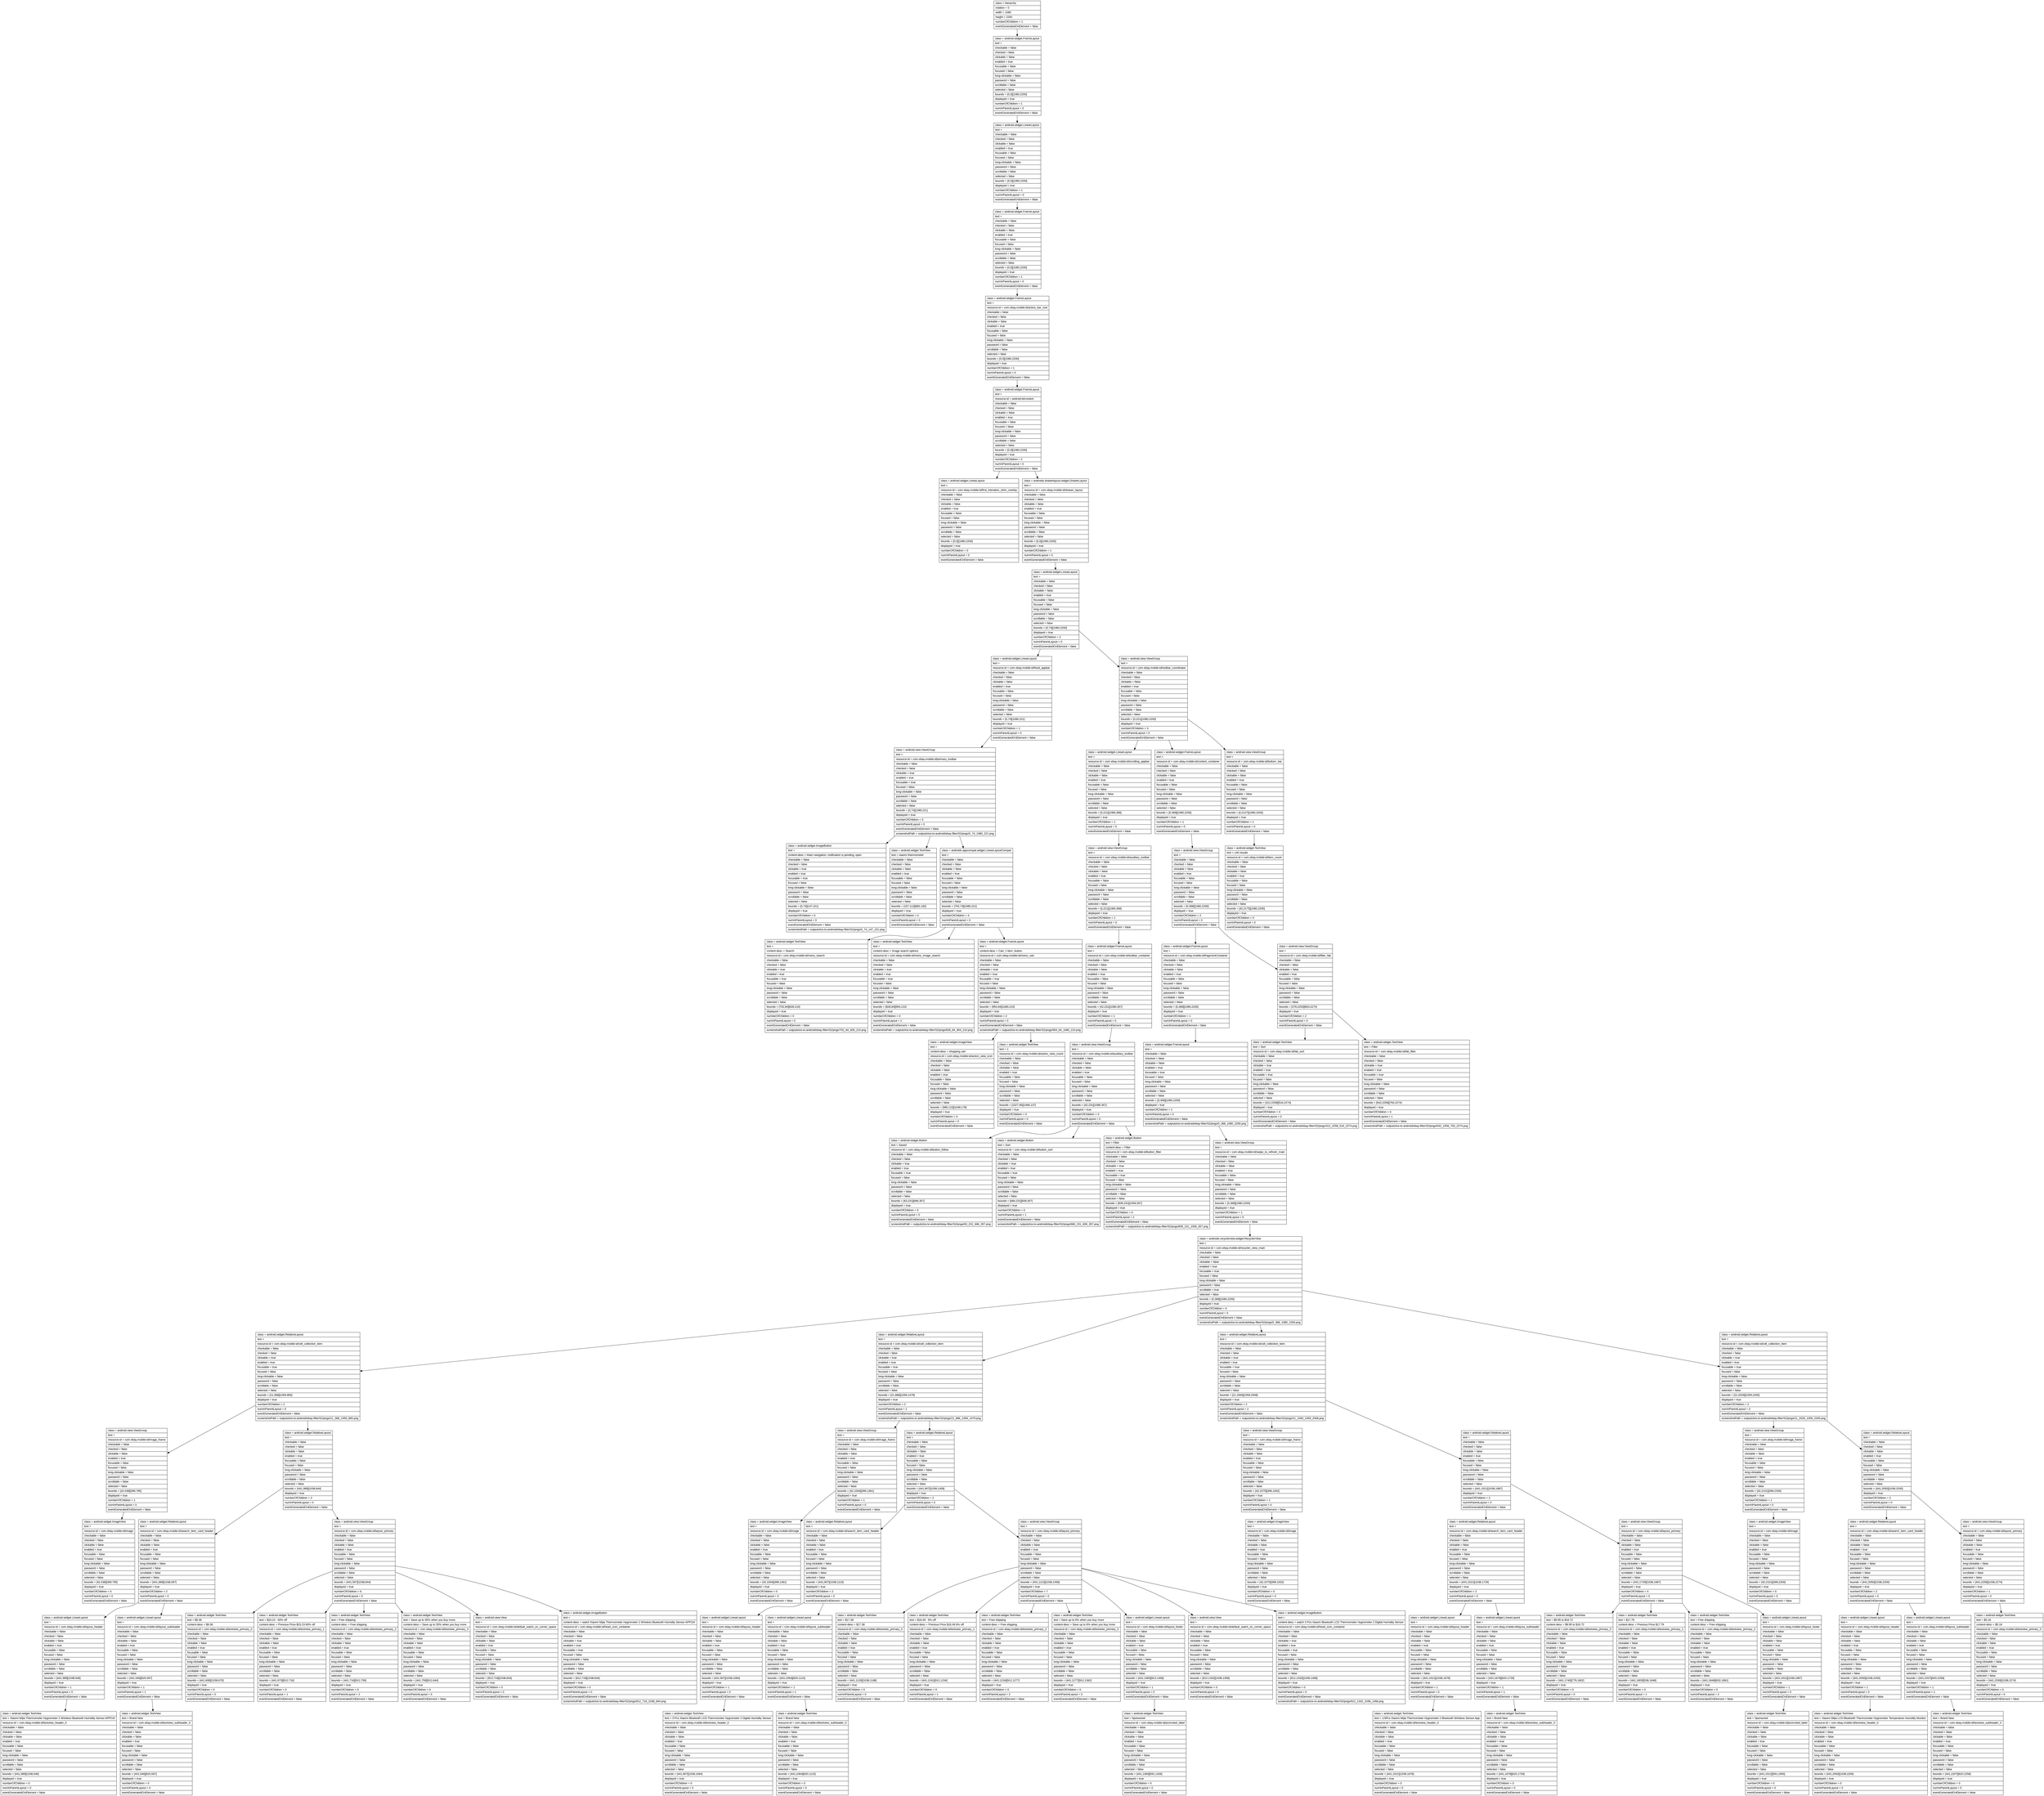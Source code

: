 digraph Layout {

	node [shape=record fontname=Arial];

	0	[label="{class = hierarchy\l|rotation = 0\l|width = 1080\l|height = 2200\l|numberOfChildren = 1\l|eventGeneratedOnElement = false \l}"]
	1	[label="{class = android.widget.FrameLayout\l|text = \l|checkable = false\l|checked = false\l|clickable = false\l|enabled = true\l|focusable = false\l|focused = false\l|long-clickable = false\l|password = false\l|scrollable = false\l|selected = false\l|bounds = [0,0][1080,2200]\l|displayed = true\l|numberOfChildren = 1\l|numInParentLayout = 0\l|eventGeneratedOnElement = false \l}"]
	2	[label="{class = android.widget.LinearLayout\l|text = \l|checkable = false\l|checked = false\l|clickable = false\l|enabled = true\l|focusable = false\l|focused = false\l|long-clickable = false\l|password = false\l|scrollable = false\l|selected = false\l|bounds = [0,0][1080,2200]\l|displayed = true\l|numberOfChildren = 1\l|numInParentLayout = 0\l|eventGeneratedOnElement = false \l}"]
	3	[label="{class = android.widget.FrameLayout\l|text = \l|checkable = false\l|checked = false\l|clickable = false\l|enabled = true\l|focusable = false\l|focused = false\l|long-clickable = false\l|password = false\l|scrollable = false\l|selected = false\l|bounds = [0,0][1080,2200]\l|displayed = true\l|numberOfChildren = 1\l|numInParentLayout = 0\l|eventGeneratedOnElement = false \l}"]
	4	[label="{class = android.widget.FrameLayout\l|text = \l|resource-id = com.ebay.mobile:id/action_bar_root\l|checkable = false\l|checked = false\l|clickable = false\l|enabled = true\l|focusable = false\l|focused = false\l|long-clickable = false\l|password = false\l|scrollable = false\l|selected = false\l|bounds = [0,0][1080,2200]\l|displayed = true\l|numberOfChildren = 1\l|numInParentLayout = 0\l|eventGeneratedOnElement = false \l}"]
	5	[label="{class = android.widget.FrameLayout\l|text = \l|resource-id = android:id/content\l|checkable = false\l|checked = false\l|clickable = false\l|enabled = true\l|focusable = false\l|focused = false\l|long-clickable = false\l|password = false\l|scrollable = false\l|selected = false\l|bounds = [0,0][1080,2200]\l|displayed = true\l|numberOfChildren = 2\l|numInParentLayout = 0\l|eventGeneratedOnElement = false \l}"]
	6	[label="{class = android.widget.LinearLayout\l|text = \l|resource-id = com.ebay.mobile:id/first_interation_shim_overlay\l|checkable = false\l|checked = false\l|clickable = false\l|enabled = true\l|focusable = false\l|focused = false\l|long-clickable = false\l|password = false\l|scrollable = false\l|selected = false\l|bounds = [0,0][1080,2200]\l|displayed = true\l|numberOfChildren = 0\l|numInParentLayout = 0\l|eventGeneratedOnElement = false \l}"]
	7	[label="{class = androidx.drawerlayout.widget.DrawerLayout\l|text = \l|resource-id = com.ebay.mobile:id/drawer_layout\l|checkable = false\l|checked = false\l|clickable = false\l|enabled = true\l|focusable = false\l|focused = false\l|long-clickable = false\l|password = false\l|scrollable = false\l|selected = false\l|bounds = [0,0][1080,2200]\l|displayed = true\l|numberOfChildren = 1\l|numInParentLayout = 0\l|eventGeneratedOnElement = false \l}"]
	8	[label="{class = android.widget.LinearLayout\l|text = \l|checkable = false\l|checked = false\l|clickable = false\l|enabled = true\l|focusable = false\l|focused = false\l|long-clickable = false\l|password = false\l|scrollable = false\l|selected = false\l|bounds = [0,74][1080,2200]\l|displayed = true\l|numberOfChildren = 2\l|numInParentLayout = 0\l|eventGeneratedOnElement = false \l}"]
	9	[label="{class = android.widget.LinearLayout\l|text = \l|resource-id = com.ebay.mobile:id/fixed_appbar\l|checkable = false\l|checked = false\l|clickable = false\l|enabled = true\l|focusable = false\l|focused = false\l|long-clickable = false\l|password = false\l|scrollable = false\l|selected = false\l|bounds = [0,74][1080,221]\l|displayed = true\l|numberOfChildren = 1\l|numInParentLayout = 0\l|eventGeneratedOnElement = false \l}"]
	10	[label="{class = android.view.ViewGroup\l|text = \l|resource-id = com.ebay.mobile:id/toolbar_coordinator\l|checkable = false\l|checked = false\l|clickable = false\l|enabled = true\l|focusable = false\l|focused = false\l|long-clickable = false\l|password = false\l|scrollable = false\l|selected = false\l|bounds = [0,221][1080,2200]\l|displayed = true\l|numberOfChildren = 3\l|numInParentLayout = 0\l|eventGeneratedOnElement = false \l}"]
	11	[label="{class = android.view.ViewGroup\l|text = \l|resource-id = com.ebay.mobile:id/primary_toolbar\l|checkable = false\l|checked = false\l|clickable = true\l|enabled = true\l|focusable = true\l|focused = false\l|long-clickable = false\l|password = false\l|scrollable = false\l|selected = false\l|bounds = [0,74][1080,221]\l|displayed = true\l|numberOfChildren = 3\l|numInParentLayout = 0\l|eventGeneratedOnElement = false \l|screenshotPath = outputs/ios-to-android/ebay-filter/S2/pngs/0_74_1080_221.png\l}"]
	12	[label="{class = android.widget.LinearLayout\l|text = \l|resource-id = com.ebay.mobile:id/scrolling_appbar\l|checkable = false\l|checked = false\l|clickable = false\l|enabled = true\l|focusable = false\l|focused = false\l|long-clickable = false\l|password = false\l|scrollable = false\l|selected = false\l|bounds = [0,221][1080,368]\l|displayed = true\l|numberOfChildren = 1\l|numInParentLayout = 0\l|eventGeneratedOnElement = false \l}"]
	13	[label="{class = android.widget.FrameLayout\l|text = \l|resource-id = com.ebay.mobile:id/content_container\l|checkable = false\l|checked = false\l|clickable = false\l|enabled = true\l|focusable = false\l|focused = false\l|long-clickable = false\l|password = false\l|scrollable = false\l|selected = false\l|bounds = [0,368][1080,2200]\l|displayed = true\l|numberOfChildren = 1\l|numInParentLayout = 0\l|eventGeneratedOnElement = false \l}"]
	14	[label="{class = android.view.ViewGroup\l|text = \l|resource-id = com.ebay.mobile:id/bottom_bar\l|checkable = false\l|checked = false\l|clickable = false\l|enabled = true\l|focusable = false\l|focused = false\l|long-clickable = false\l|password = false\l|scrollable = false\l|selected = false\l|bounds = [0,2127][1080,2200]\l|displayed = true\l|numberOfChildren = 1\l|numInParentLayout = 0\l|eventGeneratedOnElement = false \l}"]
	15	[label="{class = android.widget.ImageButton\l|text = \l|content-desc = Main navigation, notification is pending, open\l|checkable = false\l|checked = false\l|clickable = true\l|enabled = true\l|focusable = true\l|focused = false\l|long-clickable = false\l|password = false\l|scrollable = false\l|selected = false\l|bounds = [0,74][147,221]\l|displayed = true\l|numberOfChildren = 0\l|numInParentLayout = 0\l|eventGeneratedOnElement = false \l|screenshotPath = outputs/ios-to-android/ebay-filter/S2/pngs/0_74_147_221.png\l}"]
	16	[label="{class = android.widget.TextView\l|text = xiaomi thermometer\l|checkable = false\l|checked = false\l|clickable = false\l|enabled = true\l|focusable = false\l|focused = false\l|long-clickable = false\l|password = false\l|scrollable = false\l|selected = false\l|bounds = [157,112][682,182]\l|displayed = true\l|numberOfChildren = 0\l|numInParentLayout = 0\l|eventGeneratedOnElement = false \l}"]
	17	[label="{class = androidx.appcompat.widget.LinearLayoutCompat\l|text = \l|checkable = false\l|checked = false\l|clickable = false\l|enabled = true\l|focusable = false\l|focused = false\l|long-clickable = false\l|password = false\l|scrollable = false\l|selected = false\l|bounds = [702,74][1080,221]\l|displayed = true\l|numberOfChildren = 3\l|numInParentLayout = 0\l|eventGeneratedOnElement = false \l}"]
	18	[label="{class = android.view.ViewGroup\l|text = \l|resource-id = com.ebay.mobile:id/auxiliary_toolbar\l|checkable = false\l|checked = false\l|clickable = false\l|enabled = true\l|focusable = false\l|focused = false\l|long-clickable = false\l|password = false\l|scrollable = false\l|selected = false\l|bounds = [0,221][1080,368]\l|displayed = true\l|numberOfChildren = 1\l|numInParentLayout = 0\l|eventGeneratedOnElement = false \l}"]
	19	[label="{class = android.view.ViewGroup\l|text = \l|checkable = false\l|checked = false\l|clickable = false\l|enabled = true\l|focusable = false\l|focused = false\l|long-clickable = false\l|password = false\l|scrollable = false\l|selected = false\l|bounds = [0,368][1080,2200]\l|displayed = true\l|numberOfChildren = 2\l|numInParentLayout = 0\l|eventGeneratedOnElement = false \l}"]
	20	[label="{class = android.widget.TextView\l|text = 140 results\l|resource-id = com.ebay.mobile:id/item_count\l|checkable = false\l|checked = false\l|clickable = false\l|enabled = true\l|focusable = false\l|focused = false\l|long-clickable = false\l|password = false\l|scrollable = false\l|selected = false\l|bounds = [42,2175][1080,2200]\l|displayed = true\l|numberOfChildren = 0\l|numInParentLayout = 0\l|eventGeneratedOnElement = false \l}"]
	21	[label="{class = android.widget.TextView\l|text = \l|content-desc = Search\l|resource-id = com.ebay.mobile:id/menu_search\l|checkable = false\l|checked = false\l|clickable = true\l|enabled = true\l|focusable = true\l|focused = false\l|long-clickable = false\l|password = false\l|scrollable = false\l|selected = false\l|bounds = [702,84][828,210]\l|displayed = true\l|numberOfChildren = 0\l|numInParentLayout = 0\l|eventGeneratedOnElement = false \l|screenshotPath = outputs/ios-to-android/ebay-filter/S2/pngs/702_84_828_210.png\l}"]
	22	[label="{class = android.widget.TextView\l|text = \l|content-desc = Image search options\l|resource-id = com.ebay.mobile:id/menu_image_search\l|checkable = false\l|checked = false\l|clickable = true\l|enabled = true\l|focusable = true\l|focused = false\l|long-clickable = false\l|password = false\l|scrollable = false\l|selected = false\l|bounds = [828,84][954,210]\l|displayed = true\l|numberOfChildren = 0\l|numInParentLayout = 1\l|eventGeneratedOnElement = false \l|screenshotPath = outputs/ios-to-android/ebay-filter/S2/pngs/828_84_954_210.png\l}"]
	23	[label="{class = android.widget.FrameLayout\l|text = \l|content-desc = Cart, 1 item, button.\l|resource-id = com.ebay.mobile:id/menu_cart\l|checkable = false\l|checked = false\l|clickable = true\l|enabled = true\l|focusable = true\l|focused = false\l|long-clickable = false\l|password = false\l|scrollable = false\l|selected = false\l|bounds = [954,84][1080,210]\l|displayed = true\l|numberOfChildren = 2\l|numInParentLayout = 0\l|eventGeneratedOnElement = false \l|screenshotPath = outputs/ios-to-android/ebay-filter/S2/pngs/954_84_1080_210.png\l}"]
	24	[label="{class = android.widget.FrameLayout\l|text = \l|resource-id = com.ebay.mobile:id/toolbar_container\l|checkable = false\l|checked = false\l|clickable = false\l|enabled = true\l|focusable = false\l|focused = false\l|long-clickable = false\l|password = false\l|scrollable = false\l|selected = false\l|bounds = [42,231][1080,357]\l|displayed = true\l|numberOfChildren = 1\l|numInParentLayout = 0\l|eventGeneratedOnElement = false \l}"]
	25	[label="{class = android.widget.FrameLayout\l|text = \l|resource-id = com.ebay.mobile:id/fragmentContainer\l|checkable = false\l|checked = false\l|clickable = false\l|enabled = true\l|focusable = false\l|focused = false\l|long-clickable = false\l|password = false\l|scrollable = false\l|selected = false\l|bounds = [0,368][1080,2200]\l|displayed = true\l|numberOfChildren = 1\l|numInParentLayout = 0\l|eventGeneratedOnElement = false \l}"]
	26	[label="{class = android.view.ViewGroup\l|text = \l|resource-id = com.ebay.mobile:id/filter_fab\l|checkable = false\l|checked = false\l|clickable = false\l|enabled = true\l|focusable = false\l|focused = false\l|long-clickable = false\l|password = false\l|scrollable = false\l|selected = false\l|bounds = [278,2253][803,2274]\l|displayed = true\l|numberOfChildren = 2\l|numInParentLayout = 0\l|eventGeneratedOnElement = false \l}"]
	27	[label="{class = android.widget.ImageView\l|text = \l|content-desc = shopping cart\l|resource-id = com.ebay.mobile:id/action_view_icon\l|checkable = false\l|checked = false\l|clickable = false\l|enabled = true\l|focusable = false\l|focused = false\l|long-clickable = false\l|password = false\l|scrollable = false\l|selected = false\l|bounds = [985,115][1048,178]\l|displayed = true\l|numberOfChildren = 0\l|numInParentLayout = 0\l|eventGeneratedOnElement = false \l}"]
	28	[label="{class = android.widget.TextView\l|text = 1\l|resource-id = com.ebay.mobile:id/action_view_count\l|checkable = false\l|checked = false\l|clickable = false\l|enabled = true\l|focusable = false\l|focused = false\l|long-clickable = false\l|password = false\l|scrollable = false\l|selected = false\l|bounds = [1027,95][1069,137]\l|displayed = true\l|numberOfChildren = 0\l|numInParentLayout = 0\l|eventGeneratedOnElement = false \l}"]
	29	[label="{class = android.view.ViewGroup\l|text = \l|resource-id = com.ebay.mobile:id/auxiliary_toolbar\l|checkable = false\l|checked = false\l|clickable = false\l|enabled = true\l|focusable = false\l|focused = false\l|long-clickable = false\l|password = false\l|scrollable = false\l|selected = false\l|bounds = [42,231][1080,357]\l|displayed = true\l|numberOfChildren = 3\l|numInParentLayout = 0\l|eventGeneratedOnElement = false \l}"]
	30	[label="{class = android.widget.FrameLayout\l|text = \l|checkable = false\l|checked = false\l|clickable = false\l|enabled = true\l|focusable = true\l|focused = false\l|long-clickable = false\l|password = false\l|scrollable = false\l|selected = false\l|bounds = [0,368][1080,2200]\l|displayed = true\l|numberOfChildren = 1\l|numInParentLayout = 0\l|eventGeneratedOnElement = false \l|screenshotPath = outputs/ios-to-android/ebay-filter/S2/pngs/0_368_1080_2200.png\l}"]
	31	[label="{class = android.widget.TextView\l|text = Sort\l|resource-id = com.ebay.mobile:id/fab_sort\l|checkable = false\l|checked = false\l|clickable = true\l|enabled = true\l|focusable = true\l|focused = false\l|long-clickable = false\l|password = false\l|scrollable = false\l|selected = false\l|bounds = [312,2258][516,2274]\l|displayed = true\l|numberOfChildren = 0\l|numInParentLayout = 0\l|eventGeneratedOnElement = false \l|screenshotPath = outputs/ios-to-android/ebay-filter/S2/pngs/312_2258_516_2274.png\l}"]
	32	[label="{class = android.widget.TextView\l|text = Filter\l|resource-id = com.ebay.mobile:id/fab_filter\l|checkable = false\l|checked = false\l|clickable = true\l|enabled = true\l|focusable = true\l|focused = false\l|long-clickable = false\l|password = false\l|scrollable = false\l|selected = false\l|bounds = [542,2258][792,2274]\l|displayed = true\l|numberOfChildren = 0\l|numInParentLayout = 1\l|eventGeneratedOnElement = false \l|screenshotPath = outputs/ios-to-android/ebay-filter/S2/pngs/542_2258_792_2274.png\l}"]
	33	[label="{class = android.widget.Button\l|text = Saved\l|resource-id = com.ebay.mobile:id/button_follow\l|checkable = false\l|checked = false\l|clickable = true\l|enabled = true\l|focusable = true\l|focused = false\l|long-clickable = false\l|password = false\l|scrollable = false\l|selected = false\l|bounds = [63,231][666,357]\l|displayed = true\l|numberOfChildren = 0\l|numInParentLayout = 0\l|eventGeneratedOnElement = false \l|screenshotPath = outputs/ios-to-android/ebay-filter/S2/pngs/63_231_666_357.png\l}"]
	34	[label="{class = android.widget.Button\l|text = Sort\l|resource-id = com.ebay.mobile:id/button_sort\l|checkable = false\l|checked = false\l|clickable = true\l|enabled = true\l|focusable = true\l|focused = false\l|long-clickable = false\l|password = false\l|scrollable = false\l|selected = false\l|bounds = [666,231][839,357]\l|displayed = true\l|numberOfChildren = 0\l|numInParentLayout = 1\l|eventGeneratedOnElement = false \l|screenshotPath = outputs/ios-to-android/ebay-filter/S2/pngs/666_231_839_357.png\l}"]
	35	[label="{class = android.widget.Button\l|text = Filter\l|content-desc = Filter\l|resource-id = com.ebay.mobile:id/button_filter\l|checkable = false\l|checked = false\l|clickable = true\l|enabled = true\l|focusable = true\l|focused = false\l|long-clickable = false\l|password = false\l|scrollable = false\l|selected = false\l|bounds = [839,231][1059,357]\l|displayed = true\l|numberOfChildren = 0\l|numInParentLayout = 2\l|eventGeneratedOnElement = false \l|screenshotPath = outputs/ios-to-android/ebay-filter/S2/pngs/839_231_1059_357.png\l}"]
	36	[label="{class = android.view.ViewGroup\l|text = \l|resource-id = com.ebay.mobile:id/swipe_to_refresh_main\l|checkable = false\l|checked = false\l|clickable = false\l|enabled = true\l|focusable = false\l|focused = false\l|long-clickable = false\l|password = false\l|scrollable = false\l|selected = false\l|bounds = [0,368][1080,2200]\l|displayed = true\l|numberOfChildren = 1\l|numInParentLayout = 0\l|eventGeneratedOnElement = false \l}"]
	37	[label="{class = androidx.recyclerview.widget.RecyclerView\l|text = \l|resource-id = com.ebay.mobile:id/recycler_view_main\l|checkable = false\l|checked = false\l|clickable = false\l|enabled = true\l|focusable = true\l|focused = false\l|long-clickable = false\l|password = false\l|scrollable = true\l|selected = false\l|bounds = [0,368][1080,2200]\l|displayed = true\l|numberOfChildren = 4\l|numInParentLayout = 0\l|eventGeneratedOnElement = false \l|screenshotPath = outputs/ios-to-android/ebay-filter/S2/pngs/0_368_1080_2200.png\l}"]
	38	[label="{class = android.widget.RelativeLayout\l|text = \l|resource-id = com.ebay.mobile:id/cell_collection_item\l|checkable = false\l|checked = false\l|clickable = true\l|enabled = true\l|focusable = true\l|focused = false\l|long-clickable = false\l|password = false\l|scrollable = false\l|selected = false\l|bounds = [21,368][1059,865]\l|displayed = true\l|numberOfChildren = 2\l|numInParentLayout = 0\l|eventGeneratedOnElement = false \l|screenshotPath = outputs/ios-to-android/ebay-filter/S2/pngs/21_368_1059_865.png\l}"]
	39	[label="{class = android.widget.RelativeLayout\l|text = \l|resource-id = com.ebay.mobile:id/cell_collection_item\l|checkable = false\l|checked = false\l|clickable = true\l|enabled = true\l|focusable = true\l|focused = false\l|long-clickable = false\l|password = false\l|scrollable = false\l|selected = false\l|bounds = [21,886][1059,1479]\l|displayed = true\l|numberOfChildren = 2\l|numInParentLayout = 1\l|eventGeneratedOnElement = false \l|screenshotPath = outputs/ios-to-android/ebay-filter/S2/pngs/21_886_1059_1479.png\l}"]
	40	[label="{class = android.widget.RelativeLayout\l|text = \l|resource-id = com.ebay.mobile:id/cell_collection_item\l|checkable = false\l|checked = false\l|clickable = true\l|enabled = true\l|focusable = true\l|focused = false\l|long-clickable = false\l|password = false\l|scrollable = false\l|selected = false\l|bounds = [21,1500][1059,2008]\l|displayed = true\l|numberOfChildren = 2\l|numInParentLayout = 2\l|eventGeneratedOnElement = false \l|screenshotPath = outputs/ios-to-android/ebay-filter/S2/pngs/21_1500_1059_2008.png\l}"]
	41	[label="{class = android.widget.RelativeLayout\l|text = \l|resource-id = com.ebay.mobile:id/cell_collection_item\l|checkable = false\l|checked = false\l|clickable = true\l|enabled = true\l|focusable = true\l|focused = false\l|long-clickable = false\l|password = false\l|scrollable = false\l|selected = false\l|bounds = [21,2029][1059,2200]\l|displayed = true\l|numberOfChildren = 2\l|numInParentLayout = 3\l|eventGeneratedOnElement = false \l|screenshotPath = outputs/ios-to-android/ebay-filter/S2/pngs/21_2029_1059_2200.png\l}"]
	42	[label="{class = android.view.ViewGroup\l|text = \l|resource-id = com.ebay.mobile:id/image_frame\l|checkable = false\l|checked = false\l|clickable = false\l|enabled = true\l|focusable = false\l|focused = false\l|long-clickable = false\l|password = false\l|scrollable = false\l|selected = false\l|bounds = [42,438][399,795]\l|displayed = true\l|numberOfChildren = 1\l|numInParentLayout = 0\l|eventGeneratedOnElement = false \l}"]
	43	[label="{class = android.widget.RelativeLayout\l|text = \l|checkable = false\l|checked = false\l|clickable = false\l|enabled = true\l|focusable = false\l|focused = false\l|long-clickable = false\l|password = false\l|scrollable = false\l|selected = false\l|bounds = [441,389][1038,844]\l|displayed = true\l|numberOfChildren = 2\l|numInParentLayout = 0\l|eventGeneratedOnElement = false \l}"]
	44	[label="{class = android.view.ViewGroup\l|text = \l|resource-id = com.ebay.mobile:id/image_frame\l|checkable = false\l|checked = false\l|clickable = false\l|enabled = true\l|focusable = false\l|focused = false\l|long-clickable = false\l|password = false\l|scrollable = false\l|selected = false\l|bounds = [42,1004][399,1361]\l|displayed = true\l|numberOfChildren = 1\l|numInParentLayout = 0\l|eventGeneratedOnElement = false \l}"]
	45	[label="{class = android.widget.RelativeLayout\l|text = \l|checkable = false\l|checked = false\l|clickable = false\l|enabled = true\l|focusable = false\l|focused = false\l|long-clickable = false\l|password = false\l|scrollable = false\l|selected = false\l|bounds = [441,907][1038,1458]\l|displayed = true\l|numberOfChildren = 2\l|numInParentLayout = 0\l|eventGeneratedOnElement = false \l}"]
	46	[label="{class = android.view.ViewGroup\l|text = \l|resource-id = com.ebay.mobile:id/image_frame\l|checkable = false\l|checked = false\l|clickable = false\l|enabled = true\l|focusable = false\l|focused = false\l|long-clickable = false\l|password = false\l|scrollable = false\l|selected = false\l|bounds = [42,1575][399,1932]\l|displayed = true\l|numberOfChildren = 1\l|numInParentLayout = 0\l|eventGeneratedOnElement = false \l}"]
	47	[label="{class = android.widget.RelativeLayout\l|text = \l|checkable = false\l|checked = false\l|clickable = false\l|enabled = true\l|focusable = false\l|focused = false\l|long-clickable = false\l|password = false\l|scrollable = false\l|selected = false\l|bounds = [441,1521][1038,1987]\l|displayed = true\l|numberOfChildren = 2\l|numInParentLayout = 0\l|eventGeneratedOnElement = false \l}"]
	48	[label="{class = android.view.ViewGroup\l|text = \l|resource-id = com.ebay.mobile:id/image_frame\l|checkable = false\l|checked = false\l|clickable = false\l|enabled = true\l|focusable = false\l|focused = false\l|long-clickable = false\l|password = false\l|scrollable = false\l|selected = false\l|bounds = [42,2101][399,2200]\l|displayed = true\l|numberOfChildren = 1\l|numInParentLayout = 0\l|eventGeneratedOnElement = false \l}"]
	49	[label="{class = android.widget.RelativeLayout\l|text = \l|checkable = false\l|checked = false\l|clickable = false\l|enabled = true\l|focusable = false\l|focused = false\l|long-clickable = false\l|password = false\l|scrollable = false\l|selected = false\l|bounds = [441,2050][1038,2200]\l|displayed = true\l|numberOfChildren = 2\l|numInParentLayout = 0\l|eventGeneratedOnElement = false \l}"]
	50	[label="{class = android.widget.ImageView\l|text = \l|resource-id = com.ebay.mobile:id/image\l|checkable = false\l|checked = false\l|clickable = false\l|enabled = true\l|focusable = false\l|focused = false\l|long-clickable = false\l|password = false\l|scrollable = false\l|selected = false\l|bounds = [42,438][399,795]\l|displayed = true\l|numberOfChildren = 0\l|numInParentLayout = 0\l|eventGeneratedOnElement = false \l}"]
	51	[label="{class = android.widget.RelativeLayout\l|text = \l|resource-id = com.ebay.mobile:id/search_item_card_header\l|checkable = false\l|checked = false\l|clickable = false\l|enabled = true\l|focusable = false\l|focused = false\l|long-clickable = false\l|password = false\l|scrollable = false\l|selected = false\l|bounds = [441,389][1038,597]\l|displayed = true\l|numberOfChildren = 2\l|numInParentLayout = 0\l|eventGeneratedOnElement = false \l}"]
	52	[label="{class = android.view.ViewGroup\l|text = \l|resource-id = com.ebay.mobile:id/layout_primary\l|checkable = false\l|checked = false\l|clickable = false\l|enabled = true\l|focusable = false\l|focused = false\l|long-clickable = false\l|password = false\l|scrollable = false\l|selected = false\l|bounds = [441,597][1038,844]\l|displayed = true\l|numberOfChildren = 6\l|numInParentLayout = 0\l|eventGeneratedOnElement = false \l}"]
	53	[label="{class = android.widget.ImageView\l|text = \l|resource-id = com.ebay.mobile:id/image\l|checkable = false\l|checked = false\l|clickable = false\l|enabled = true\l|focusable = false\l|focused = false\l|long-clickable = false\l|password = false\l|scrollable = false\l|selected = false\l|bounds = [42,1004][399,1361]\l|displayed = true\l|numberOfChildren = 0\l|numInParentLayout = 0\l|eventGeneratedOnElement = false \l}"]
	54	[label="{class = android.widget.RelativeLayout\l|text = \l|resource-id = com.ebay.mobile:id/search_item_card_header\l|checkable = false\l|checked = false\l|clickable = false\l|enabled = true\l|focusable = false\l|focused = false\l|long-clickable = false\l|password = false\l|scrollable = false\l|selected = false\l|bounds = [441,907][1038,1115]\l|displayed = true\l|numberOfChildren = 2\l|numInParentLayout = 0\l|eventGeneratedOnElement = false \l}"]
	55	[label="{class = android.view.ViewGroup\l|text = \l|resource-id = com.ebay.mobile:id/layout_primary\l|checkable = false\l|checked = false\l|clickable = false\l|enabled = true\l|focusable = false\l|focused = false\l|long-clickable = false\l|password = false\l|scrollable = false\l|selected = false\l|bounds = [441,1115][1038,1458]\l|displayed = true\l|numberOfChildren = 7\l|numInParentLayout = 0\l|eventGeneratedOnElement = false \l}"]
	56	[label="{class = android.widget.ImageView\l|text = \l|resource-id = com.ebay.mobile:id/image\l|checkable = false\l|checked = false\l|clickable = false\l|enabled = true\l|focusable = false\l|focused = false\l|long-clickable = false\l|password = false\l|scrollable = false\l|selected = false\l|bounds = [42,1575][399,1932]\l|displayed = true\l|numberOfChildren = 0\l|numInParentLayout = 0\l|eventGeneratedOnElement = false \l}"]
	57	[label="{class = android.widget.RelativeLayout\l|text = \l|resource-id = com.ebay.mobile:id/search_item_card_header\l|checkable = false\l|checked = false\l|clickable = false\l|enabled = true\l|focusable = false\l|focused = false\l|long-clickable = false\l|password = false\l|scrollable = false\l|selected = false\l|bounds = [441,1521][1038,1729]\l|displayed = true\l|numberOfChildren = 2\l|numInParentLayout = 0\l|eventGeneratedOnElement = false \l}"]
	58	[label="{class = android.view.ViewGroup\l|text = \l|resource-id = com.ebay.mobile:id/layout_primary\l|checkable = false\l|checked = false\l|clickable = false\l|enabled = true\l|focusable = false\l|focused = false\l|long-clickable = false\l|password = false\l|scrollable = false\l|selected = false\l|bounds = [441,1729][1038,1987]\l|displayed = true\l|numberOfChildren = 4\l|numInParentLayout = 0\l|eventGeneratedOnElement = false \l}"]
	59	[label="{class = android.widget.ImageView\l|text = \l|resource-id = com.ebay.mobile:id/image\l|checkable = false\l|checked = false\l|clickable = false\l|enabled = true\l|focusable = false\l|focused = false\l|long-clickable = false\l|password = false\l|scrollable = false\l|selected = false\l|bounds = [42,2101][399,2200]\l|displayed = true\l|numberOfChildren = 0\l|numInParentLayout = 0\l|eventGeneratedOnElement = false \l}"]
	60	[label="{class = android.widget.RelativeLayout\l|text = \l|resource-id = com.ebay.mobile:id/search_item_card_header\l|checkable = false\l|checked = false\l|clickable = false\l|enabled = true\l|focusable = false\l|focused = false\l|long-clickable = false\l|password = false\l|scrollable = false\l|selected = false\l|bounds = [441,2050][1038,2200]\l|displayed = true\l|numberOfChildren = 2\l|numInParentLayout = 0\l|eventGeneratedOnElement = false \l}"]
	61	[label="{class = android.view.ViewGroup\l|text = \l|resource-id = com.ebay.mobile:id/layout_primary\l|checkable = false\l|checked = false\l|clickable = false\l|enabled = true\l|focusable = false\l|focused = false\l|long-clickable = false\l|password = false\l|scrollable = false\l|selected = false\l|bounds = [441,2258][1038,2274]\l|displayed = true\l|numberOfChildren = 1\l|numInParentLayout = 0\l|eventGeneratedOnElement = false \l}"]
	62	[label="{class = android.widget.LinearLayout\l|text = \l|resource-id = com.ebay.mobile:id/layout_header\l|checkable = false\l|checked = false\l|clickable = false\l|enabled = true\l|focusable = false\l|focused = false\l|long-clickable = false\l|password = false\l|scrollable = false\l|selected = false\l|bounds = [441,389][1038,546]\l|displayed = true\l|numberOfChildren = 1\l|numInParentLayout = 0\l|eventGeneratedOnElement = false \l}"]
	63	[label="{class = android.widget.LinearLayout\l|text = \l|resource-id = com.ebay.mobile:id/layout_subheader\l|checkable = false\l|checked = false\l|clickable = false\l|enabled = true\l|focusable = false\l|focused = false\l|long-clickable = false\l|password = false\l|scrollable = false\l|selected = false\l|bounds = [441,546][620,597]\l|displayed = true\l|numberOfChildren = 1\l|numInParentLayout = 1\l|eventGeneratedOnElement = false \l}"]
	64	[label="{class = android.widget.TextView\l|text = $9.36\l|content-desc = $9.36\l|resource-id = com.ebay.mobile:id/textview_primary_0\l|checkable = false\l|checked = false\l|clickable = false\l|enabled = true\l|focusable = false\l|focused = false\l|long-clickable = false\l|password = false\l|scrollable = false\l|selected = false\l|bounds = [441,608][1038,670]\l|displayed = true\l|numberOfChildren = 0\l|numInParentLayout = 0\l|eventGeneratedOnElement = false \l}"]
	65	[label="{class = android.widget.TextView\l|text = $23.23 · 60% off\l|content-desc = Previous Price $23.23 60% off\l|resource-id = com.ebay.mobile:id/textview_primary_1\l|checkable = false\l|checked = false\l|clickable = false\l|enabled = true\l|focusable = false\l|focused = false\l|long-clickable = false\l|password = false\l|scrollable = false\l|selected = false\l|bounds = [441,673][912,716]\l|displayed = true\l|numberOfChildren = 0\l|numInParentLayout = 1\l|eventGeneratedOnElement = false \l}"]
	66	[label="{class = android.widget.TextView\l|text = Free shipping\l|content-desc = Free shipping\l|resource-id = com.ebay.mobile:id/textview_primary_2\l|checkable = false\l|checked = false\l|clickable = false\l|enabled = true\l|focusable = false\l|focused = false\l|long-clickable = false\l|password = false\l|scrollable = false\l|selected = false\l|bounds = [441,716][912,759]\l|displayed = true\l|numberOfChildren = 0\l|numInParentLayout = 2\l|eventGeneratedOnElement = false \l}"]
	67	[label="{class = android.widget.TextView\l|text = Save up to 35% when you buy more\l|content-desc = Save up to 35% when you buy more\l|resource-id = com.ebay.mobile:id/textview_primary_3\l|checkable = false\l|checked = false\l|clickable = false\l|enabled = true\l|focusable = false\l|focused = false\l|long-clickable = false\l|password = false\l|scrollable = false\l|selected = false\l|bounds = [441,759][912,844]\l|displayed = true\l|numberOfChildren = 0\l|numInParentLayout = 3\l|eventGeneratedOnElement = false \l}"]
	68	[label="{class = android.view.View\l|text = \l|resource-id = com.ebay.mobile:id/default_watch_on_corner_space\l|checkable = false\l|checked = false\l|clickable = false\l|enabled = true\l|focusable = false\l|focused = false\l|long-clickable = false\l|password = false\l|scrollable = false\l|selected = false\l|bounds = [912,718][1038,844]\l|displayed = true\l|numberOfChildren = 0\l|numInParentLayout = 0\l|eventGeneratedOnElement = false \l}"]
	69	[label="{class = android.widget.ImageButton\l|text = \l|content-desc = watch Xiaomi Mijia Thermometer Hygrometer 2 Wireless Bluetooth Humidity Sensor APPCtrl\l|resource-id = com.ebay.mobile:id/heart_icon_container\l|checkable = false\l|checked = false\l|clickable = true\l|enabled = true\l|focusable = true\l|focused = false\l|long-clickable = false\l|password = false\l|scrollable = false\l|selected = false\l|bounds = [912,718][1038,844]\l|displayed = true\l|numberOfChildren = 0\l|numInParentLayout = 0\l|eventGeneratedOnElement = false \l|screenshotPath = outputs/ios-to-android/ebay-filter/S2/pngs/912_718_1038_844.png\l}"]
	70	[label="{class = android.widget.LinearLayout\l|text = \l|resource-id = com.ebay.mobile:id/layout_header\l|checkable = false\l|checked = false\l|clickable = false\l|enabled = true\l|focusable = false\l|focused = false\l|long-clickable = false\l|password = false\l|scrollable = false\l|selected = false\l|bounds = [441,907][1038,1064]\l|displayed = true\l|numberOfChildren = 1\l|numInParentLayout = 0\l|eventGeneratedOnElement = false \l}"]
	71	[label="{class = android.widget.LinearLayout\l|text = \l|resource-id = com.ebay.mobile:id/layout_subheader\l|checkable = false\l|checked = false\l|clickable = false\l|enabled = true\l|focusable = false\l|focused = false\l|long-clickable = false\l|password = false\l|scrollable = false\l|selected = false\l|bounds = [441,1064][620,1115]\l|displayed = true\l|numberOfChildren = 1\l|numInParentLayout = 1\l|eventGeneratedOnElement = false \l}"]
	72	[label="{class = android.widget.TextView\l|text = $17.38\l|content-desc = $17.38\l|resource-id = com.ebay.mobile:id/textview_primary_0\l|checkable = false\l|checked = false\l|clickable = false\l|enabled = true\l|focusable = false\l|focused = false\l|long-clickable = false\l|password = false\l|scrollable = false\l|selected = false\l|bounds = [441,1126][1038,1188]\l|displayed = true\l|numberOfChildren = 0\l|numInParentLayout = 0\l|eventGeneratedOnElement = false \l}"]
	73	[label="{class = android.widget.TextView\l|text = $18.49 · 6% off\l|content-desc = Previous Price $18.49 6% off\l|resource-id = com.ebay.mobile:id/textview_primary_1\l|checkable = false\l|checked = false\l|clickable = false\l|enabled = true\l|focusable = false\l|focused = false\l|long-clickable = false\l|password = false\l|scrollable = false\l|selected = false\l|bounds = [441,1191][912,1234]\l|displayed = true\l|numberOfChildren = 0\l|numInParentLayout = 1\l|eventGeneratedOnElement = false \l}"]
	74	[label="{class = android.widget.TextView\l|text = Free shipping\l|content-desc = Free shipping\l|resource-id = com.ebay.mobile:id/textview_primary_2\l|checkable = false\l|checked = false\l|clickable = false\l|enabled = true\l|focusable = false\l|focused = false\l|long-clickable = false\l|password = false\l|scrollable = false\l|selected = false\l|bounds = [441,1234][912,1277]\l|displayed = true\l|numberOfChildren = 0\l|numInParentLayout = 2\l|eventGeneratedOnElement = false \l}"]
	75	[label="{class = android.widget.TextView\l|text = Save up to 6% when you buy more\l|content-desc = Save up to 6% when you buy more\l|resource-id = com.ebay.mobile:id/textview_primary_3\l|checkable = false\l|checked = false\l|clickable = false\l|enabled = true\l|focusable = false\l|focused = false\l|long-clickable = false\l|password = false\l|scrollable = false\l|selected = false\l|bounds = [441,1277][912,1362]\l|displayed = true\l|numberOfChildren = 0\l|numInParentLayout = 3\l|eventGeneratedOnElement = false \l}"]
	76	[label="{class = android.widget.LinearLayout\l|text = \l|resource-id = com.ebay.mobile:id/layout_footer\l|checkable = false\l|checked = false\l|clickable = false\l|enabled = true\l|focusable = false\l|focused = false\l|long-clickable = false\l|password = false\l|scrollable = false\l|selected = false\l|bounds = [441,1383][912,1458]\l|displayed = true\l|numberOfChildren = 1\l|numInParentLayout = 0\l|eventGeneratedOnElement = false \l}"]
	77	[label="{class = android.view.View\l|text = \l|resource-id = com.ebay.mobile:id/default_watch_on_corner_space\l|checkable = false\l|checked = false\l|clickable = false\l|enabled = true\l|focusable = false\l|focused = false\l|long-clickable = false\l|password = false\l|scrollable = false\l|selected = false\l|bounds = [912,1332][1038,1458]\l|displayed = true\l|numberOfChildren = 0\l|numInParentLayout = 0\l|eventGeneratedOnElement = false \l}"]
	78	[label="{class = android.widget.ImageButton\l|text = \l|content-desc = watch 3 Pcs Xiaomi Bluetooth LCD Thermometer Hygrometer 2 Digital Humidity Sensor\l|resource-id = com.ebay.mobile:id/heart_icon_container\l|checkable = false\l|checked = false\l|clickable = true\l|enabled = true\l|focusable = true\l|focused = false\l|long-clickable = false\l|password = false\l|scrollable = false\l|selected = false\l|bounds = [912,1332][1038,1458]\l|displayed = true\l|numberOfChildren = 0\l|numInParentLayout = 0\l|eventGeneratedOnElement = false \l|screenshotPath = outputs/ios-to-android/ebay-filter/S2/pngs/912_1332_1038_1458.png\l}"]
	79	[label="{class = android.widget.LinearLayout\l|text = \l|resource-id = com.ebay.mobile:id/layout_header\l|checkable = false\l|checked = false\l|clickable = false\l|enabled = true\l|focusable = false\l|focused = false\l|long-clickable = false\l|password = false\l|scrollable = false\l|selected = false\l|bounds = [441,1521][1038,1678]\l|displayed = true\l|numberOfChildren = 1\l|numInParentLayout = 0\l|eventGeneratedOnElement = false \l}"]
	80	[label="{class = android.widget.LinearLayout\l|text = \l|resource-id = com.ebay.mobile:id/layout_subheader\l|checkable = false\l|checked = false\l|clickable = false\l|enabled = true\l|focusable = false\l|focused = false\l|long-clickable = false\l|password = false\l|scrollable = false\l|selected = false\l|bounds = [441,1678][620,1729]\l|displayed = true\l|numberOfChildren = 1\l|numInParentLayout = 1\l|eventGeneratedOnElement = false \l}"]
	81	[label="{class = android.widget.TextView\l|text = $9.95 to $16.72\l|content-desc = $9.95 to $16.72\l|resource-id = com.ebay.mobile:id/textview_primary_0\l|checkable = false\l|checked = false\l|clickable = false\l|enabled = true\l|focusable = false\l|focused = false\l|long-clickable = false\l|password = false\l|scrollable = false\l|selected = false\l|bounds = [441,1740][778,1802]\l|displayed = true\l|numberOfChildren = 0\l|numInParentLayout = 0\l|eventGeneratedOnElement = false \l}"]
	82	[label="{class = android.widget.TextView\l|text = $17.79\l|content-desc = Previous Price $17.79\l|resource-id = com.ebay.mobile:id/textview_primary_1\l|checkable = false\l|checked = false\l|clickable = false\l|enabled = true\l|focusable = false\l|focused = false\l|long-clickable = false\l|password = false\l|scrollable = false\l|selected = false\l|bounds = [441,1805][538,1848]\l|displayed = true\l|numberOfChildren = 0\l|numInParentLayout = 1\l|eventGeneratedOnElement = false \l}"]
	83	[label="{class = android.widget.TextView\l|text = Free shipping\l|content-desc = Free shipping\l|resource-id = com.ebay.mobile:id/textview_primary_2\l|checkable = false\l|checked = false\l|clickable = false\l|enabled = true\l|focusable = false\l|focused = false\l|long-clickable = false\l|password = false\l|scrollable = false\l|selected = false\l|bounds = [441,1848][632,1891]\l|displayed = true\l|numberOfChildren = 0\l|numInParentLayout = 2\l|eventGeneratedOnElement = false \l}"]
	84	[label="{class = android.widget.LinearLayout\l|text = \l|resource-id = com.ebay.mobile:id/layout_footer\l|checkable = false\l|checked = false\l|clickable = false\l|enabled = true\l|focusable = false\l|focused = false\l|long-clickable = false\l|password = false\l|scrollable = false\l|selected = false\l|bounds = [441,1912][1038,1987]\l|displayed = true\l|numberOfChildren = 1\l|numInParentLayout = 0\l|eventGeneratedOnElement = false \l}"]
	85	[label="{class = android.widget.LinearLayout\l|text = \l|resource-id = com.ebay.mobile:id/layout_header\l|checkable = false\l|checked = false\l|clickable = false\l|enabled = true\l|focusable = false\l|focused = false\l|long-clickable = false\l|password = false\l|scrollable = false\l|selected = false\l|bounds = [441,2050][1038,2200]\l|displayed = true\l|numberOfChildren = 1\l|numInParentLayout = 0\l|eventGeneratedOnElement = false \l}"]
	86	[label="{class = android.widget.LinearLayout\l|text = \l|resource-id = com.ebay.mobile:id/layout_subheader\l|checkable = false\l|checked = false\l|clickable = false\l|enabled = true\l|focusable = false\l|focused = false\l|long-clickable = false\l|password = false\l|scrollable = false\l|selected = false\l|bounds = [441,2207][620,2258]\l|displayed = true\l|numberOfChildren = 1\l|numInParentLayout = 1\l|eventGeneratedOnElement = false \l}"]
	87	[label="{class = android.widget.TextView\l|text = $5.18\l|content-desc = $5.18\l|resource-id = com.ebay.mobile:id/textview_primary_0\l|checkable = false\l|checked = false\l|clickable = false\l|enabled = true\l|focusable = false\l|focused = false\l|long-clickable = false\l|password = false\l|scrollable = false\l|selected = false\l|bounds = [441,2269][1038,2274]\l|displayed = true\l|numberOfChildren = 0\l|numInParentLayout = 0\l|eventGeneratedOnElement = false \l}"]
	88	[label="{class = android.widget.TextView\l|text = Xiaomi Mijia Thermometer Hygrometer 2 Wireless Bluetooth Humidity Sensor APPCtrl\l|resource-id = com.ebay.mobile:id/textview_header_0\l|checkable = false\l|checked = false\l|clickable = false\l|enabled = true\l|focusable = false\l|focused = false\l|long-clickable = false\l|password = false\l|scrollable = false\l|selected = false\l|bounds = [441,389][1038,546]\l|displayed = true\l|numberOfChildren = 0\l|numInParentLayout = 0\l|eventGeneratedOnElement = false \l}"]
	89	[label="{class = android.widget.TextView\l|text = Brand New\l|resource-id = com.ebay.mobile:id/textview_subheader_0\l|checkable = false\l|checked = false\l|clickable = false\l|enabled = true\l|focusable = false\l|focused = false\l|long-clickable = false\l|password = false\l|scrollable = false\l|selected = false\l|bounds = [441,546][620,597]\l|displayed = true\l|numberOfChildren = 0\l|numInParentLayout = 0\l|eventGeneratedOnElement = false \l}"]
	90	[label="{class = android.widget.TextView\l|text = 3 Pcs Xiaomi Bluetooth LCD Thermometer Hygrometer 2 Digital Humidity Sensor\l|resource-id = com.ebay.mobile:id/textview_header_0\l|checkable = false\l|checked = false\l|clickable = false\l|enabled = true\l|focusable = false\l|focused = false\l|long-clickable = false\l|password = false\l|scrollable = false\l|selected = false\l|bounds = [441,907][1038,1064]\l|displayed = true\l|numberOfChildren = 0\l|numInParentLayout = 0\l|eventGeneratedOnElement = false \l}"]
	91	[label="{class = android.widget.TextView\l|text = Brand New\l|resource-id = com.ebay.mobile:id/textview_subheader_0\l|checkable = false\l|checked = false\l|clickable = false\l|enabled = true\l|focusable = false\l|focused = false\l|long-clickable = false\l|password = false\l|scrollable = false\l|selected = false\l|bounds = [441,1064][620,1115]\l|displayed = true\l|numberOfChildren = 0\l|numInParentLayout = 0\l|eventGeneratedOnElement = false \l}"]
	92	[label="{class = android.widget.TextView\l|text = Sponsored\l|resource-id = com.ebay.mobile:id/promoted_label\l|checkable = false\l|checked = false\l|clickable = false\l|enabled = true\l|focusable = false\l|focused = false\l|long-clickable = false\l|password = false\l|scrollable = false\l|selected = false\l|bounds = [441,1383][591,1426]\l|displayed = true\l|numberOfChildren = 0\l|numInParentLayout = 0\l|eventGeneratedOnElement = false \l}"]
	93	[label="{class = android.widget.TextView\l|text = 1/3Pcs Xiaomi Mijia Thermometer Hygrometer 2 Bluetooth Wireless Sensor App\l|resource-id = com.ebay.mobile:id/textview_header_0\l|checkable = false\l|checked = false\l|clickable = false\l|enabled = true\l|focusable = false\l|focused = false\l|long-clickable = false\l|password = false\l|scrollable = false\l|selected = false\l|bounds = [441,1521][1038,1678]\l|displayed = true\l|numberOfChildren = 0\l|numInParentLayout = 0\l|eventGeneratedOnElement = false \l}"]
	94	[label="{class = android.widget.TextView\l|text = Brand New\l|resource-id = com.ebay.mobile:id/textview_subheader_0\l|checkable = false\l|checked = false\l|clickable = false\l|enabled = true\l|focusable = false\l|focused = false\l|long-clickable = false\l|password = false\l|scrollable = false\l|selected = false\l|bounds = [441,1678][620,1729]\l|displayed = true\l|numberOfChildren = 0\l|numInParentLayout = 0\l|eventGeneratedOnElement = false \l}"]
	95	[label="{class = android.widget.TextView\l|text = Sponsored\l|resource-id = com.ebay.mobile:id/promoted_label\l|checkable = false\l|checked = false\l|clickable = false\l|enabled = true\l|focusable = false\l|focused = false\l|long-clickable = false\l|password = false\l|scrollable = false\l|selected = false\l|bounds = [441,1912][591,1955]\l|displayed = true\l|numberOfChildren = 0\l|numInParentLayout = 0\l|eventGeneratedOnElement = false \l}"]
	96	[label="{class = android.widget.TextView\l|text = Xiaomi Mijia LCD Bluetooth Thermometer Hygrometer Temperature Humidity Monitor\l|resource-id = com.ebay.mobile:id/textview_header_0\l|checkable = false\l|checked = false\l|clickable = false\l|enabled = true\l|focusable = false\l|focused = false\l|long-clickable = false\l|password = false\l|scrollable = false\l|selected = false\l|bounds = [441,2050][1038,2200]\l|displayed = true\l|numberOfChildren = 0\l|numInParentLayout = 0\l|eventGeneratedOnElement = false \l}"]
	97	[label="{class = android.widget.TextView\l|text = Brand New\l|resource-id = com.ebay.mobile:id/textview_subheader_0\l|checkable = false\l|checked = false\l|clickable = false\l|enabled = true\l|focusable = false\l|focused = false\l|long-clickable = false\l|password = false\l|scrollable = false\l|selected = false\l|bounds = [441,2207][620,2258]\l|displayed = true\l|numberOfChildren = 0\l|numInParentLayout = 0\l|eventGeneratedOnElement = false \l}"]


	0 -> 1
	1 -> 2
	2 -> 3
	3 -> 4
	4 -> 5
	5 -> 6
	5 -> 7
	7 -> 8
	8 -> 9
	8 -> 10
	9 -> 11
	10 -> 12
	10 -> 13
	10 -> 14
	11 -> 15
	11 -> 16
	11 -> 17
	12 -> 18
	13 -> 19
	14 -> 20
	17 -> 21
	17 -> 22
	17 -> 23
	18 -> 24
	19 -> 25
	19 -> 26
	23 -> 27
	23 -> 28
	24 -> 29
	25 -> 30
	26 -> 31
	26 -> 32
	29 -> 33
	29 -> 34
	29 -> 35
	30 -> 36
	36 -> 37
	37 -> 38
	37 -> 39
	37 -> 40
	37 -> 41
	38 -> 42
	38 -> 43
	39 -> 44
	39 -> 45
	40 -> 46
	40 -> 47
	41 -> 48
	41 -> 49
	42 -> 50
	43 -> 51
	43 -> 52
	44 -> 53
	45 -> 54
	45 -> 55
	46 -> 56
	47 -> 57
	47 -> 58
	48 -> 59
	49 -> 60
	49 -> 61
	51 -> 62
	51 -> 63
	52 -> 64
	52 -> 65
	52 -> 66
	52 -> 67
	52 -> 68
	52 -> 69
	54 -> 70
	54 -> 71
	55 -> 72
	55 -> 73
	55 -> 74
	55 -> 75
	55 -> 76
	55 -> 77
	55 -> 78
	57 -> 79
	57 -> 80
	58 -> 81
	58 -> 82
	58 -> 83
	58 -> 84
	60 -> 85
	60 -> 86
	61 -> 87
	62 -> 88
	63 -> 89
	70 -> 90
	71 -> 91
	76 -> 92
	79 -> 93
	80 -> 94
	84 -> 95
	85 -> 96
	86 -> 97


}